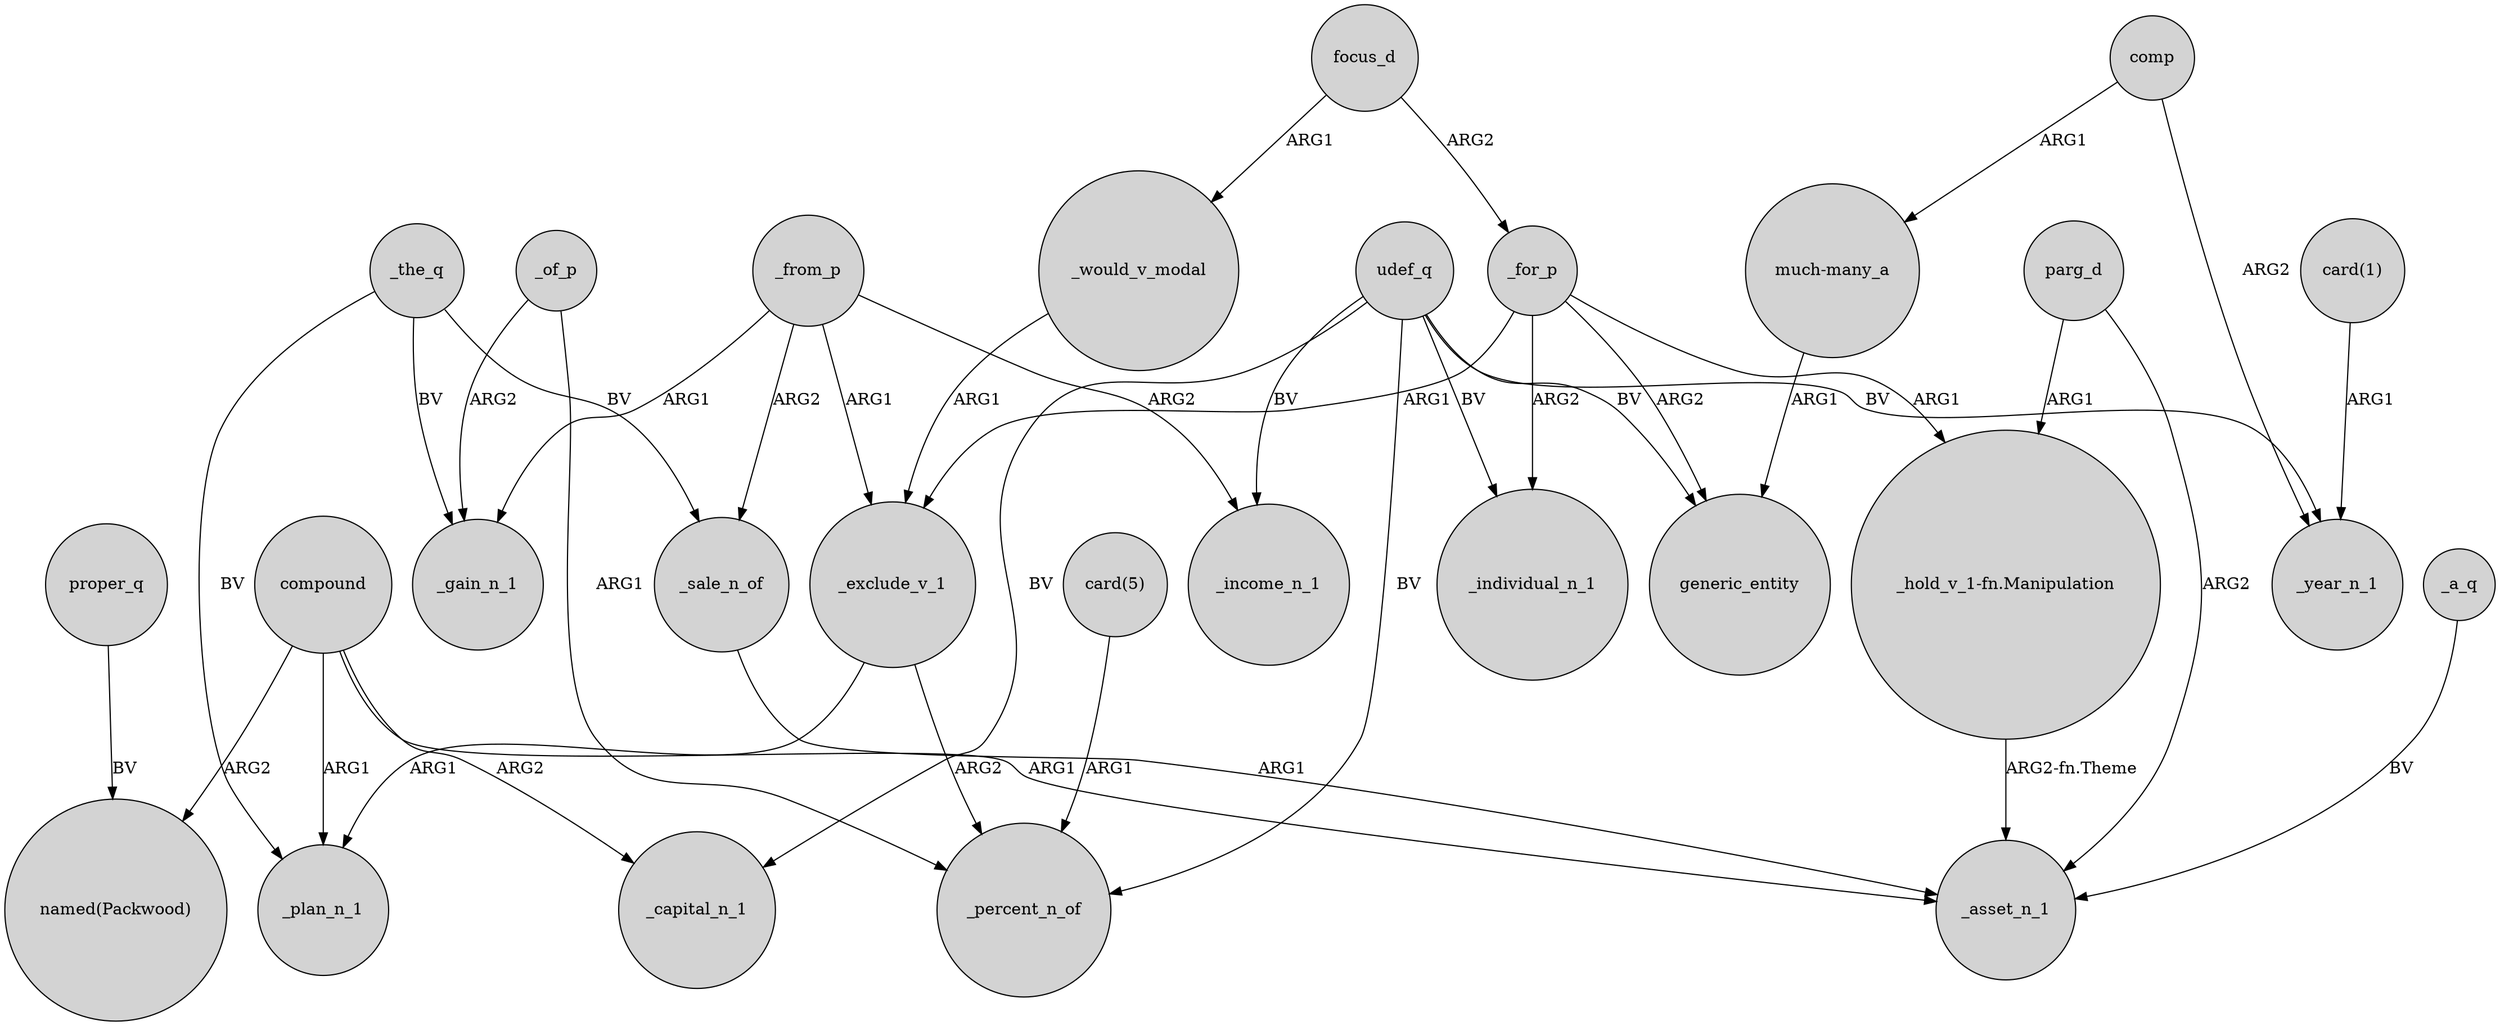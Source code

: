 digraph {
	node [shape=circle style=filled]
	proper_q -> "named(Packwood)" [label=BV]
	_of_p -> _gain_n_1 [label=ARG2]
	_for_p -> "_hold_v_1-fn.Manipulation" [label=ARG1]
	_would_v_modal -> _exclude_v_1 [label=ARG1]
	compound -> _capital_n_1 [label=ARG2]
	udef_q -> generic_entity [label=BV]
	_for_p -> _exclude_v_1 [label=ARG1]
	"much-many_a" -> generic_entity [label=ARG1]
	focus_d -> _would_v_modal [label=ARG1]
	_the_q -> _plan_n_1 [label=BV]
	_from_p -> _sale_n_of [label=ARG2]
	_for_p -> generic_entity [label=ARG2]
	compound -> _plan_n_1 [label=ARG1]
	compound -> _asset_n_1 [label=ARG1]
	_from_p -> _gain_n_1 [label=ARG1]
	udef_q -> _individual_n_1 [label=BV]
	_sale_n_of -> _asset_n_1 [label=ARG1]
	focus_d -> _for_p [label=ARG2]
	_the_q -> _gain_n_1 [label=BV]
	_of_p -> _percent_n_of [label=ARG1]
	_exclude_v_1 -> _percent_n_of [label=ARG2]
	parg_d -> "_hold_v_1-fn.Manipulation" [label=ARG1]
	_the_q -> _sale_n_of [label=BV]
	comp -> "much-many_a" [label=ARG1]
	"card(5)" -> _percent_n_of [label=ARG1]
	compound -> "named(Packwood)" [label=ARG2]
	_a_q -> _asset_n_1 [label=BV]
	"card(1)" -> _year_n_1 [label=ARG1]
	udef_q -> _year_n_1 [label=BV]
	parg_d -> _asset_n_1 [label=ARG2]
	comp -> _year_n_1 [label=ARG2]
	udef_q -> _percent_n_of [label=BV]
	_for_p -> _individual_n_1 [label=ARG2]
	_exclude_v_1 -> _plan_n_1 [label=ARG1]
	"_hold_v_1-fn.Manipulation" -> _asset_n_1 [label="ARG2-fn.Theme"]
	_from_p -> _income_n_1 [label=ARG2]
	udef_q -> _income_n_1 [label=BV]
	udef_q -> _capital_n_1 [label=BV]
	_from_p -> _exclude_v_1 [label=ARG1]
}
